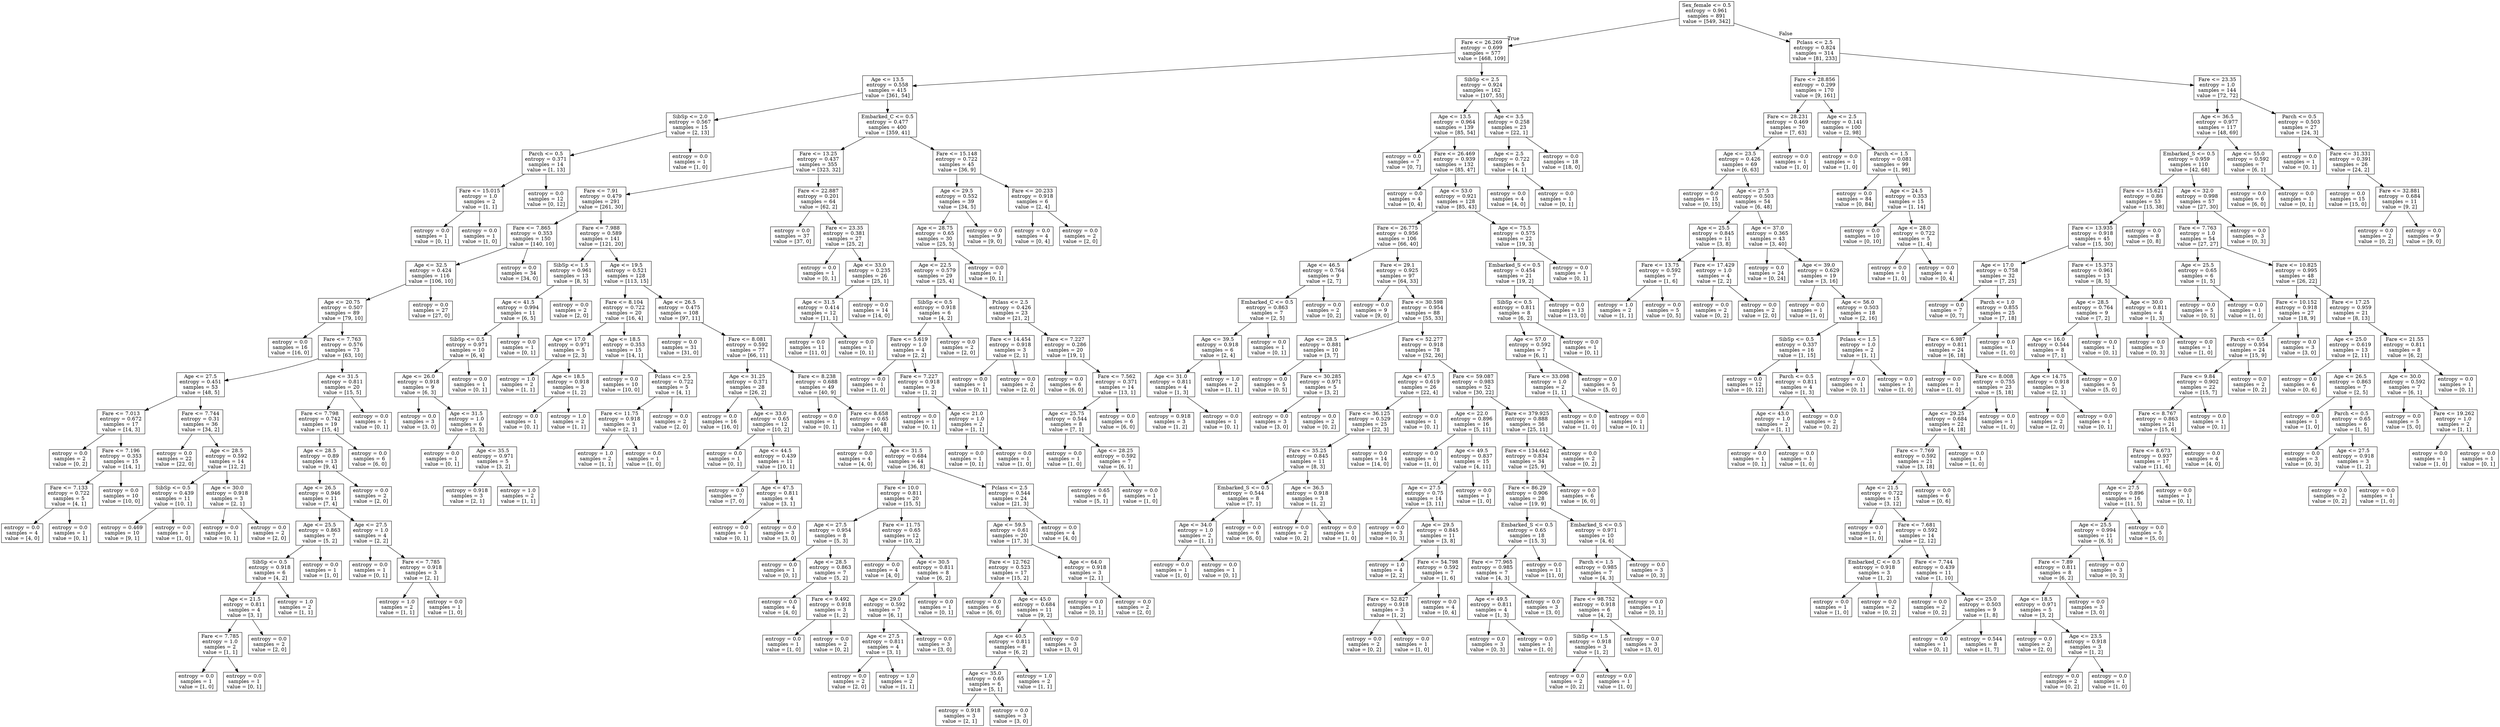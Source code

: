 digraph Tree {
node [shape=box] ;
0 [label="Sex_female <= 0.5\nentropy = 0.961\nsamples = 891\nvalue = [549, 342]"] ;
1 [label="Fare <= 26.269\nentropy = 0.699\nsamples = 577\nvalue = [468, 109]"] ;
0 -> 1 [labeldistance=2.5, labelangle=45, headlabel="True"] ;
2 [label="Age <= 13.5\nentropy = 0.558\nsamples = 415\nvalue = [361, 54]"] ;
1 -> 2 ;
3 [label="SibSp <= 2.0\nentropy = 0.567\nsamples = 15\nvalue = [2, 13]"] ;
2 -> 3 ;
4 [label="Parch <= 0.5\nentropy = 0.371\nsamples = 14\nvalue = [1, 13]"] ;
3 -> 4 ;
5 [label="Fare <= 15.015\nentropy = 1.0\nsamples = 2\nvalue = [1, 1]"] ;
4 -> 5 ;
6 [label="entropy = 0.0\nsamples = 1\nvalue = [0, 1]"] ;
5 -> 6 ;
7 [label="entropy = 0.0\nsamples = 1\nvalue = [1, 0]"] ;
5 -> 7 ;
8 [label="entropy = 0.0\nsamples = 12\nvalue = [0, 12]"] ;
4 -> 8 ;
9 [label="entropy = 0.0\nsamples = 1\nvalue = [1, 0]"] ;
3 -> 9 ;
10 [label="Embarked_C <= 0.5\nentropy = 0.477\nsamples = 400\nvalue = [359, 41]"] ;
2 -> 10 ;
11 [label="Fare <= 13.25\nentropy = 0.437\nsamples = 355\nvalue = [323, 32]"] ;
10 -> 11 ;
12 [label="Fare <= 7.91\nentropy = 0.479\nsamples = 291\nvalue = [261, 30]"] ;
11 -> 12 ;
13 [label="Fare <= 7.865\nentropy = 0.353\nsamples = 150\nvalue = [140, 10]"] ;
12 -> 13 ;
14 [label="Age <= 32.5\nentropy = 0.424\nsamples = 116\nvalue = [106, 10]"] ;
13 -> 14 ;
15 [label="Age <= 20.75\nentropy = 0.507\nsamples = 89\nvalue = [79, 10]"] ;
14 -> 15 ;
16 [label="entropy = 0.0\nsamples = 16\nvalue = [16, 0]"] ;
15 -> 16 ;
17 [label="Fare <= 7.763\nentropy = 0.576\nsamples = 73\nvalue = [63, 10]"] ;
15 -> 17 ;
18 [label="Age <= 27.5\nentropy = 0.451\nsamples = 53\nvalue = [48, 5]"] ;
17 -> 18 ;
19 [label="Fare <= 7.013\nentropy = 0.672\nsamples = 17\nvalue = [14, 3]"] ;
18 -> 19 ;
20 [label="entropy = 0.0\nsamples = 2\nvalue = [0, 2]"] ;
19 -> 20 ;
21 [label="Fare <= 7.196\nentropy = 0.353\nsamples = 15\nvalue = [14, 1]"] ;
19 -> 21 ;
22 [label="Fare <= 7.133\nentropy = 0.722\nsamples = 5\nvalue = [4, 1]"] ;
21 -> 22 ;
23 [label="entropy = 0.0\nsamples = 4\nvalue = [4, 0]"] ;
22 -> 23 ;
24 [label="entropy = 0.0\nsamples = 1\nvalue = [0, 1]"] ;
22 -> 24 ;
25 [label="entropy = 0.0\nsamples = 10\nvalue = [10, 0]"] ;
21 -> 25 ;
26 [label="Fare <= 7.744\nentropy = 0.31\nsamples = 36\nvalue = [34, 2]"] ;
18 -> 26 ;
27 [label="entropy = 0.0\nsamples = 22\nvalue = [22, 0]"] ;
26 -> 27 ;
28 [label="Age <= 28.5\nentropy = 0.592\nsamples = 14\nvalue = [12, 2]"] ;
26 -> 28 ;
29 [label="SibSp <= 0.5\nentropy = 0.439\nsamples = 11\nvalue = [10, 1]"] ;
28 -> 29 ;
30 [label="entropy = 0.469\nsamples = 10\nvalue = [9, 1]"] ;
29 -> 30 ;
31 [label="entropy = 0.0\nsamples = 1\nvalue = [1, 0]"] ;
29 -> 31 ;
32 [label="Age <= 30.0\nentropy = 0.918\nsamples = 3\nvalue = [2, 1]"] ;
28 -> 32 ;
33 [label="entropy = 0.0\nsamples = 1\nvalue = [0, 1]"] ;
32 -> 33 ;
34 [label="entropy = 0.0\nsamples = 2\nvalue = [2, 0]"] ;
32 -> 34 ;
35 [label="Age <= 31.5\nentropy = 0.811\nsamples = 20\nvalue = [15, 5]"] ;
17 -> 35 ;
36 [label="Fare <= 7.798\nentropy = 0.742\nsamples = 19\nvalue = [15, 4]"] ;
35 -> 36 ;
37 [label="Age <= 28.5\nentropy = 0.89\nsamples = 13\nvalue = [9, 4]"] ;
36 -> 37 ;
38 [label="Age <= 26.5\nentropy = 0.946\nsamples = 11\nvalue = [7, 4]"] ;
37 -> 38 ;
39 [label="Age <= 25.5\nentropy = 0.863\nsamples = 7\nvalue = [5, 2]"] ;
38 -> 39 ;
40 [label="SibSp <= 0.5\nentropy = 0.918\nsamples = 6\nvalue = [4, 2]"] ;
39 -> 40 ;
41 [label="Age <= 21.5\nentropy = 0.811\nsamples = 4\nvalue = [3, 1]"] ;
40 -> 41 ;
42 [label="Fare <= 7.785\nentropy = 1.0\nsamples = 2\nvalue = [1, 1]"] ;
41 -> 42 ;
43 [label="entropy = 0.0\nsamples = 1\nvalue = [1, 0]"] ;
42 -> 43 ;
44 [label="entropy = 0.0\nsamples = 1\nvalue = [0, 1]"] ;
42 -> 44 ;
45 [label="entropy = 0.0\nsamples = 2\nvalue = [2, 0]"] ;
41 -> 45 ;
46 [label="entropy = 1.0\nsamples = 2\nvalue = [1, 1]"] ;
40 -> 46 ;
47 [label="entropy = 0.0\nsamples = 1\nvalue = [1, 0]"] ;
39 -> 47 ;
48 [label="Age <= 27.5\nentropy = 1.0\nsamples = 4\nvalue = [2, 2]"] ;
38 -> 48 ;
49 [label="entropy = 0.0\nsamples = 1\nvalue = [0, 1]"] ;
48 -> 49 ;
50 [label="Fare <= 7.785\nentropy = 0.918\nsamples = 3\nvalue = [2, 1]"] ;
48 -> 50 ;
51 [label="entropy = 1.0\nsamples = 2\nvalue = [1, 1]"] ;
50 -> 51 ;
52 [label="entropy = 0.0\nsamples = 1\nvalue = [1, 0]"] ;
50 -> 52 ;
53 [label="entropy = 0.0\nsamples = 2\nvalue = [2, 0]"] ;
37 -> 53 ;
54 [label="entropy = 0.0\nsamples = 6\nvalue = [6, 0]"] ;
36 -> 54 ;
55 [label="entropy = 0.0\nsamples = 1\nvalue = [0, 1]"] ;
35 -> 55 ;
56 [label="entropy = 0.0\nsamples = 27\nvalue = [27, 0]"] ;
14 -> 56 ;
57 [label="entropy = 0.0\nsamples = 34\nvalue = [34, 0]"] ;
13 -> 57 ;
58 [label="Fare <= 7.988\nentropy = 0.589\nsamples = 141\nvalue = [121, 20]"] ;
12 -> 58 ;
59 [label="SibSp <= 1.5\nentropy = 0.961\nsamples = 13\nvalue = [8, 5]"] ;
58 -> 59 ;
60 [label="Age <= 41.5\nentropy = 0.994\nsamples = 11\nvalue = [6, 5]"] ;
59 -> 60 ;
61 [label="SibSp <= 0.5\nentropy = 0.971\nsamples = 10\nvalue = [6, 4]"] ;
60 -> 61 ;
62 [label="Age <= 26.0\nentropy = 0.918\nsamples = 9\nvalue = [6, 3]"] ;
61 -> 62 ;
63 [label="entropy = 0.0\nsamples = 3\nvalue = [3, 0]"] ;
62 -> 63 ;
64 [label="Age <= 31.5\nentropy = 1.0\nsamples = 6\nvalue = [3, 3]"] ;
62 -> 64 ;
65 [label="entropy = 0.0\nsamples = 1\nvalue = [0, 1]"] ;
64 -> 65 ;
66 [label="Age <= 35.5\nentropy = 0.971\nsamples = 5\nvalue = [3, 2]"] ;
64 -> 66 ;
67 [label="entropy = 0.918\nsamples = 3\nvalue = [2, 1]"] ;
66 -> 67 ;
68 [label="entropy = 1.0\nsamples = 2\nvalue = [1, 1]"] ;
66 -> 68 ;
69 [label="entropy = 0.0\nsamples = 1\nvalue = [0, 1]"] ;
61 -> 69 ;
70 [label="entropy = 0.0\nsamples = 1\nvalue = [0, 1]"] ;
60 -> 70 ;
71 [label="entropy = 0.0\nsamples = 2\nvalue = [2, 0]"] ;
59 -> 71 ;
72 [label="Age <= 19.5\nentropy = 0.521\nsamples = 128\nvalue = [113, 15]"] ;
58 -> 72 ;
73 [label="Fare <= 8.104\nentropy = 0.722\nsamples = 20\nvalue = [16, 4]"] ;
72 -> 73 ;
74 [label="Age <= 17.0\nentropy = 0.971\nsamples = 5\nvalue = [2, 3]"] ;
73 -> 74 ;
75 [label="entropy = 1.0\nsamples = 2\nvalue = [1, 1]"] ;
74 -> 75 ;
76 [label="Age <= 18.5\nentropy = 0.918\nsamples = 3\nvalue = [1, 2]"] ;
74 -> 76 ;
77 [label="entropy = 0.0\nsamples = 1\nvalue = [0, 1]"] ;
76 -> 77 ;
78 [label="entropy = 1.0\nsamples = 2\nvalue = [1, 1]"] ;
76 -> 78 ;
79 [label="Age <= 18.5\nentropy = 0.353\nsamples = 15\nvalue = [14, 1]"] ;
73 -> 79 ;
80 [label="entropy = 0.0\nsamples = 10\nvalue = [10, 0]"] ;
79 -> 80 ;
81 [label="Pclass <= 2.5\nentropy = 0.722\nsamples = 5\nvalue = [4, 1]"] ;
79 -> 81 ;
82 [label="Fare <= 11.75\nentropy = 0.918\nsamples = 3\nvalue = [2, 1]"] ;
81 -> 82 ;
83 [label="entropy = 1.0\nsamples = 2\nvalue = [1, 1]"] ;
82 -> 83 ;
84 [label="entropy = 0.0\nsamples = 1\nvalue = [1, 0]"] ;
82 -> 84 ;
85 [label="entropy = 0.0\nsamples = 2\nvalue = [2, 0]"] ;
81 -> 85 ;
86 [label="Age <= 26.5\nentropy = 0.475\nsamples = 108\nvalue = [97, 11]"] ;
72 -> 86 ;
87 [label="entropy = 0.0\nsamples = 31\nvalue = [31, 0]"] ;
86 -> 87 ;
88 [label="Fare <= 8.081\nentropy = 0.592\nsamples = 77\nvalue = [66, 11]"] ;
86 -> 88 ;
89 [label="Age <= 31.25\nentropy = 0.371\nsamples = 28\nvalue = [26, 2]"] ;
88 -> 89 ;
90 [label="entropy = 0.0\nsamples = 16\nvalue = [16, 0]"] ;
89 -> 90 ;
91 [label="Age <= 33.0\nentropy = 0.65\nsamples = 12\nvalue = [10, 2]"] ;
89 -> 91 ;
92 [label="entropy = 0.0\nsamples = 1\nvalue = [0, 1]"] ;
91 -> 92 ;
93 [label="Age <= 44.5\nentropy = 0.439\nsamples = 11\nvalue = [10, 1]"] ;
91 -> 93 ;
94 [label="entropy = 0.0\nsamples = 7\nvalue = [7, 0]"] ;
93 -> 94 ;
95 [label="Age <= 47.5\nentropy = 0.811\nsamples = 4\nvalue = [3, 1]"] ;
93 -> 95 ;
96 [label="entropy = 0.0\nsamples = 1\nvalue = [0, 1]"] ;
95 -> 96 ;
97 [label="entropy = 0.0\nsamples = 3\nvalue = [3, 0]"] ;
95 -> 97 ;
98 [label="Fare <= 8.238\nentropy = 0.688\nsamples = 49\nvalue = [40, 9]"] ;
88 -> 98 ;
99 [label="entropy = 0.0\nsamples = 1\nvalue = [0, 1]"] ;
98 -> 99 ;
100 [label="Fare <= 8.658\nentropy = 0.65\nsamples = 48\nvalue = [40, 8]"] ;
98 -> 100 ;
101 [label="entropy = 0.0\nsamples = 4\nvalue = [4, 0]"] ;
100 -> 101 ;
102 [label="Age <= 31.5\nentropy = 0.684\nsamples = 44\nvalue = [36, 8]"] ;
100 -> 102 ;
103 [label="Fare <= 10.0\nentropy = 0.811\nsamples = 20\nvalue = [15, 5]"] ;
102 -> 103 ;
104 [label="Age <= 27.5\nentropy = 0.954\nsamples = 8\nvalue = [5, 3]"] ;
103 -> 104 ;
105 [label="entropy = 0.0\nsamples = 1\nvalue = [0, 1]"] ;
104 -> 105 ;
106 [label="Age <= 28.5\nentropy = 0.863\nsamples = 7\nvalue = [5, 2]"] ;
104 -> 106 ;
107 [label="entropy = 0.0\nsamples = 4\nvalue = [4, 0]"] ;
106 -> 107 ;
108 [label="Fare <= 9.492\nentropy = 0.918\nsamples = 3\nvalue = [1, 2]"] ;
106 -> 108 ;
109 [label="entropy = 0.0\nsamples = 1\nvalue = [1, 0]"] ;
108 -> 109 ;
110 [label="entropy = 0.0\nsamples = 2\nvalue = [0, 2]"] ;
108 -> 110 ;
111 [label="Fare <= 11.75\nentropy = 0.65\nsamples = 12\nvalue = [10, 2]"] ;
103 -> 111 ;
112 [label="entropy = 0.0\nsamples = 4\nvalue = [4, 0]"] ;
111 -> 112 ;
113 [label="Age <= 30.5\nentropy = 0.811\nsamples = 8\nvalue = [6, 2]"] ;
111 -> 113 ;
114 [label="Age <= 29.0\nentropy = 0.592\nsamples = 7\nvalue = [6, 1]"] ;
113 -> 114 ;
115 [label="Age <= 27.5\nentropy = 0.811\nsamples = 4\nvalue = [3, 1]"] ;
114 -> 115 ;
116 [label="entropy = 0.0\nsamples = 2\nvalue = [2, 0]"] ;
115 -> 116 ;
117 [label="entropy = 1.0\nsamples = 2\nvalue = [1, 1]"] ;
115 -> 117 ;
118 [label="entropy = 0.0\nsamples = 3\nvalue = [3, 0]"] ;
114 -> 118 ;
119 [label="entropy = 0.0\nsamples = 1\nvalue = [0, 1]"] ;
113 -> 119 ;
120 [label="Pclass <= 2.5\nentropy = 0.544\nsamples = 24\nvalue = [21, 3]"] ;
102 -> 120 ;
121 [label="Age <= 59.5\nentropy = 0.61\nsamples = 20\nvalue = [17, 3]"] ;
120 -> 121 ;
122 [label="Fare <= 12.762\nentropy = 0.523\nsamples = 17\nvalue = [15, 2]"] ;
121 -> 122 ;
123 [label="entropy = 0.0\nsamples = 6\nvalue = [6, 0]"] ;
122 -> 123 ;
124 [label="Age <= 45.0\nentropy = 0.684\nsamples = 11\nvalue = [9, 2]"] ;
122 -> 124 ;
125 [label="Age <= 40.5\nentropy = 0.811\nsamples = 8\nvalue = [6, 2]"] ;
124 -> 125 ;
126 [label="Age <= 35.0\nentropy = 0.65\nsamples = 6\nvalue = [5, 1]"] ;
125 -> 126 ;
127 [label="entropy = 0.918\nsamples = 3\nvalue = [2, 1]"] ;
126 -> 127 ;
128 [label="entropy = 0.0\nsamples = 3\nvalue = [3, 0]"] ;
126 -> 128 ;
129 [label="entropy = 1.0\nsamples = 2\nvalue = [1, 1]"] ;
125 -> 129 ;
130 [label="entropy = 0.0\nsamples = 3\nvalue = [3, 0]"] ;
124 -> 130 ;
131 [label="Age <= 64.0\nentropy = 0.918\nsamples = 3\nvalue = [2, 1]"] ;
121 -> 131 ;
132 [label="entropy = 0.0\nsamples = 1\nvalue = [0, 1]"] ;
131 -> 132 ;
133 [label="entropy = 0.0\nsamples = 2\nvalue = [2, 0]"] ;
131 -> 133 ;
134 [label="entropy = 0.0\nsamples = 4\nvalue = [4, 0]"] ;
120 -> 134 ;
135 [label="Fare <= 22.887\nentropy = 0.201\nsamples = 64\nvalue = [62, 2]"] ;
11 -> 135 ;
136 [label="entropy = 0.0\nsamples = 37\nvalue = [37, 0]"] ;
135 -> 136 ;
137 [label="Fare <= 23.35\nentropy = 0.381\nsamples = 27\nvalue = [25, 2]"] ;
135 -> 137 ;
138 [label="entropy = 0.0\nsamples = 1\nvalue = [0, 1]"] ;
137 -> 138 ;
139 [label="Age <= 33.0\nentropy = 0.235\nsamples = 26\nvalue = [25, 1]"] ;
137 -> 139 ;
140 [label="Age <= 31.5\nentropy = 0.414\nsamples = 12\nvalue = [11, 1]"] ;
139 -> 140 ;
141 [label="entropy = 0.0\nsamples = 11\nvalue = [11, 0]"] ;
140 -> 141 ;
142 [label="entropy = 0.0\nsamples = 1\nvalue = [0, 1]"] ;
140 -> 142 ;
143 [label="entropy = 0.0\nsamples = 14\nvalue = [14, 0]"] ;
139 -> 143 ;
144 [label="Fare <= 15.148\nentropy = 0.722\nsamples = 45\nvalue = [36, 9]"] ;
10 -> 144 ;
145 [label="Age <= 29.5\nentropy = 0.552\nsamples = 39\nvalue = [34, 5]"] ;
144 -> 145 ;
146 [label="Age <= 28.75\nentropy = 0.65\nsamples = 30\nvalue = [25, 5]"] ;
145 -> 146 ;
147 [label="Age <= 22.5\nentropy = 0.579\nsamples = 29\nvalue = [25, 4]"] ;
146 -> 147 ;
148 [label="SibSp <= 0.5\nentropy = 0.918\nsamples = 6\nvalue = [4, 2]"] ;
147 -> 148 ;
149 [label="Fare <= 5.619\nentropy = 1.0\nsamples = 4\nvalue = [2, 2]"] ;
148 -> 149 ;
150 [label="entropy = 0.0\nsamples = 1\nvalue = [1, 0]"] ;
149 -> 150 ;
151 [label="Fare <= 7.227\nentropy = 0.918\nsamples = 3\nvalue = [1, 2]"] ;
149 -> 151 ;
152 [label="entropy = 0.0\nsamples = 1\nvalue = [0, 1]"] ;
151 -> 152 ;
153 [label="Age <= 21.0\nentropy = 1.0\nsamples = 2\nvalue = [1, 1]"] ;
151 -> 153 ;
154 [label="entropy = 0.0\nsamples = 1\nvalue = [0, 1]"] ;
153 -> 154 ;
155 [label="entropy = 0.0\nsamples = 1\nvalue = [1, 0]"] ;
153 -> 155 ;
156 [label="entropy = 0.0\nsamples = 2\nvalue = [2, 0]"] ;
148 -> 156 ;
157 [label="Pclass <= 2.5\nentropy = 0.426\nsamples = 23\nvalue = [21, 2]"] ;
147 -> 157 ;
158 [label="Fare <= 14.454\nentropy = 0.918\nsamples = 3\nvalue = [2, 1]"] ;
157 -> 158 ;
159 [label="entropy = 0.0\nsamples = 1\nvalue = [0, 1]"] ;
158 -> 159 ;
160 [label="entropy = 0.0\nsamples = 2\nvalue = [2, 0]"] ;
158 -> 160 ;
161 [label="Fare <= 7.227\nentropy = 0.286\nsamples = 20\nvalue = [19, 1]"] ;
157 -> 161 ;
162 [label="entropy = 0.0\nsamples = 6\nvalue = [6, 0]"] ;
161 -> 162 ;
163 [label="Fare <= 7.562\nentropy = 0.371\nsamples = 14\nvalue = [13, 1]"] ;
161 -> 163 ;
164 [label="Age <= 25.75\nentropy = 0.544\nsamples = 8\nvalue = [7, 1]"] ;
163 -> 164 ;
165 [label="entropy = 0.0\nsamples = 1\nvalue = [1, 0]"] ;
164 -> 165 ;
166 [label="Age <= 28.25\nentropy = 0.592\nsamples = 7\nvalue = [6, 1]"] ;
164 -> 166 ;
167 [label="entropy = 0.65\nsamples = 6\nvalue = [5, 1]"] ;
166 -> 167 ;
168 [label="entropy = 0.0\nsamples = 1\nvalue = [1, 0]"] ;
166 -> 168 ;
169 [label="entropy = 0.0\nsamples = 6\nvalue = [6, 0]"] ;
163 -> 169 ;
170 [label="entropy = 0.0\nsamples = 1\nvalue = [0, 1]"] ;
146 -> 170 ;
171 [label="entropy = 0.0\nsamples = 9\nvalue = [9, 0]"] ;
145 -> 171 ;
172 [label="Fare <= 20.233\nentropy = 0.918\nsamples = 6\nvalue = [2, 4]"] ;
144 -> 172 ;
173 [label="entropy = 0.0\nsamples = 4\nvalue = [0, 4]"] ;
172 -> 173 ;
174 [label="entropy = 0.0\nsamples = 2\nvalue = [2, 0]"] ;
172 -> 174 ;
175 [label="SibSp <= 2.5\nentropy = 0.924\nsamples = 162\nvalue = [107, 55]"] ;
1 -> 175 ;
176 [label="Age <= 13.5\nentropy = 0.964\nsamples = 139\nvalue = [85, 54]"] ;
175 -> 176 ;
177 [label="entropy = 0.0\nsamples = 7\nvalue = [0, 7]"] ;
176 -> 177 ;
178 [label="Fare <= 26.469\nentropy = 0.939\nsamples = 132\nvalue = [85, 47]"] ;
176 -> 178 ;
179 [label="entropy = 0.0\nsamples = 4\nvalue = [0, 4]"] ;
178 -> 179 ;
180 [label="Age <= 53.0\nentropy = 0.921\nsamples = 128\nvalue = [85, 43]"] ;
178 -> 180 ;
181 [label="Fare <= 26.775\nentropy = 0.956\nsamples = 106\nvalue = [66, 40]"] ;
180 -> 181 ;
182 [label="Age <= 46.5\nentropy = 0.764\nsamples = 9\nvalue = [2, 7]"] ;
181 -> 182 ;
183 [label="Embarked_C <= 0.5\nentropy = 0.863\nsamples = 7\nvalue = [2, 5]"] ;
182 -> 183 ;
184 [label="Age <= 39.5\nentropy = 0.918\nsamples = 6\nvalue = [2, 4]"] ;
183 -> 184 ;
185 [label="Age <= 31.0\nentropy = 0.811\nsamples = 4\nvalue = [1, 3]"] ;
184 -> 185 ;
186 [label="entropy = 0.918\nsamples = 3\nvalue = [1, 2]"] ;
185 -> 186 ;
187 [label="entropy = 0.0\nsamples = 1\nvalue = [0, 1]"] ;
185 -> 187 ;
188 [label="entropy = 1.0\nsamples = 2\nvalue = [1, 1]"] ;
184 -> 188 ;
189 [label="entropy = 0.0\nsamples = 1\nvalue = [0, 1]"] ;
183 -> 189 ;
190 [label="entropy = 0.0\nsamples = 2\nvalue = [0, 2]"] ;
182 -> 190 ;
191 [label="Fare <= 29.1\nentropy = 0.925\nsamples = 97\nvalue = [64, 33]"] ;
181 -> 191 ;
192 [label="entropy = 0.0\nsamples = 9\nvalue = [9, 0]"] ;
191 -> 192 ;
193 [label="Fare <= 30.598\nentropy = 0.954\nsamples = 88\nvalue = [55, 33]"] ;
191 -> 193 ;
194 [label="Age <= 28.5\nentropy = 0.881\nsamples = 10\nvalue = [3, 7]"] ;
193 -> 194 ;
195 [label="entropy = 0.0\nsamples = 5\nvalue = [0, 5]"] ;
194 -> 195 ;
196 [label="Fare <= 30.285\nentropy = 0.971\nsamples = 5\nvalue = [3, 2]"] ;
194 -> 196 ;
197 [label="entropy = 0.0\nsamples = 3\nvalue = [3, 0]"] ;
196 -> 197 ;
198 [label="entropy = 0.0\nsamples = 2\nvalue = [0, 2]"] ;
196 -> 198 ;
199 [label="Fare <= 52.277\nentropy = 0.918\nsamples = 78\nvalue = [52, 26]"] ;
193 -> 199 ;
200 [label="Age <= 47.5\nentropy = 0.619\nsamples = 26\nvalue = [22, 4]"] ;
199 -> 200 ;
201 [label="Fare <= 36.125\nentropy = 0.529\nsamples = 25\nvalue = [22, 3]"] ;
200 -> 201 ;
202 [label="Fare <= 35.25\nentropy = 0.845\nsamples = 11\nvalue = [8, 3]"] ;
201 -> 202 ;
203 [label="Embarked_S <= 0.5\nentropy = 0.544\nsamples = 8\nvalue = [7, 1]"] ;
202 -> 203 ;
204 [label="Age <= 34.0\nentropy = 1.0\nsamples = 2\nvalue = [1, 1]"] ;
203 -> 204 ;
205 [label="entropy = 0.0\nsamples = 1\nvalue = [1, 0]"] ;
204 -> 205 ;
206 [label="entropy = 0.0\nsamples = 1\nvalue = [0, 1]"] ;
204 -> 206 ;
207 [label="entropy = 0.0\nsamples = 6\nvalue = [6, 0]"] ;
203 -> 207 ;
208 [label="Age <= 36.5\nentropy = 0.918\nsamples = 3\nvalue = [1, 2]"] ;
202 -> 208 ;
209 [label="entropy = 0.0\nsamples = 2\nvalue = [0, 2]"] ;
208 -> 209 ;
210 [label="entropy = 0.0\nsamples = 1\nvalue = [1, 0]"] ;
208 -> 210 ;
211 [label="entropy = 0.0\nsamples = 14\nvalue = [14, 0]"] ;
201 -> 211 ;
212 [label="entropy = 0.0\nsamples = 1\nvalue = [0, 1]"] ;
200 -> 212 ;
213 [label="Fare <= 59.087\nentropy = 0.983\nsamples = 52\nvalue = [30, 22]"] ;
199 -> 213 ;
214 [label="Age <= 22.0\nentropy = 0.896\nsamples = 16\nvalue = [5, 11]"] ;
213 -> 214 ;
215 [label="entropy = 0.0\nsamples = 1\nvalue = [1, 0]"] ;
214 -> 215 ;
216 [label="Age <= 49.5\nentropy = 0.837\nsamples = 15\nvalue = [4, 11]"] ;
214 -> 216 ;
217 [label="Age <= 27.5\nentropy = 0.75\nsamples = 14\nvalue = [3, 11]"] ;
216 -> 217 ;
218 [label="entropy = 0.0\nsamples = 3\nvalue = [0, 3]"] ;
217 -> 218 ;
219 [label="Age <= 29.5\nentropy = 0.845\nsamples = 11\nvalue = [3, 8]"] ;
217 -> 219 ;
220 [label="entropy = 1.0\nsamples = 4\nvalue = [2, 2]"] ;
219 -> 220 ;
221 [label="Fare <= 54.798\nentropy = 0.592\nsamples = 7\nvalue = [1, 6]"] ;
219 -> 221 ;
222 [label="Fare <= 52.827\nentropy = 0.918\nsamples = 3\nvalue = [1, 2]"] ;
221 -> 222 ;
223 [label="entropy = 0.0\nsamples = 2\nvalue = [0, 2]"] ;
222 -> 223 ;
224 [label="entropy = 0.0\nsamples = 1\nvalue = [1, 0]"] ;
222 -> 224 ;
225 [label="entropy = 0.0\nsamples = 4\nvalue = [0, 4]"] ;
221 -> 225 ;
226 [label="entropy = 0.0\nsamples = 1\nvalue = [1, 0]"] ;
216 -> 226 ;
227 [label="Fare <= 379.925\nentropy = 0.888\nsamples = 36\nvalue = [25, 11]"] ;
213 -> 227 ;
228 [label="Fare <= 134.642\nentropy = 0.834\nsamples = 34\nvalue = [25, 9]"] ;
227 -> 228 ;
229 [label="Fare <= 86.29\nentropy = 0.906\nsamples = 28\nvalue = [19, 9]"] ;
228 -> 229 ;
230 [label="Embarked_S <= 0.5\nentropy = 0.65\nsamples = 18\nvalue = [15, 3]"] ;
229 -> 230 ;
231 [label="Fare <= 77.965\nentropy = 0.985\nsamples = 7\nvalue = [4, 3]"] ;
230 -> 231 ;
232 [label="Age <= 49.5\nentropy = 0.811\nsamples = 4\nvalue = [1, 3]"] ;
231 -> 232 ;
233 [label="entropy = 0.0\nsamples = 3\nvalue = [0, 3]"] ;
232 -> 233 ;
234 [label="entropy = 0.0\nsamples = 1\nvalue = [1, 0]"] ;
232 -> 234 ;
235 [label="entropy = 0.0\nsamples = 3\nvalue = [3, 0]"] ;
231 -> 235 ;
236 [label="entropy = 0.0\nsamples = 11\nvalue = [11, 0]"] ;
230 -> 236 ;
237 [label="Embarked_S <= 0.5\nentropy = 0.971\nsamples = 10\nvalue = [4, 6]"] ;
229 -> 237 ;
238 [label="Parch <= 1.5\nentropy = 0.985\nsamples = 7\nvalue = [4, 3]"] ;
237 -> 238 ;
239 [label="Fare <= 98.752\nentropy = 0.918\nsamples = 6\nvalue = [4, 2]"] ;
238 -> 239 ;
240 [label="SibSp <= 1.5\nentropy = 0.918\nsamples = 3\nvalue = [1, 2]"] ;
239 -> 240 ;
241 [label="entropy = 0.0\nsamples = 2\nvalue = [0, 2]"] ;
240 -> 241 ;
242 [label="entropy = 0.0\nsamples = 1\nvalue = [1, 0]"] ;
240 -> 242 ;
243 [label="entropy = 0.0\nsamples = 3\nvalue = [3, 0]"] ;
239 -> 243 ;
244 [label="entropy = 0.0\nsamples = 1\nvalue = [0, 1]"] ;
238 -> 244 ;
245 [label="entropy = 0.0\nsamples = 3\nvalue = [0, 3]"] ;
237 -> 245 ;
246 [label="entropy = 0.0\nsamples = 6\nvalue = [6, 0]"] ;
228 -> 246 ;
247 [label="entropy = 0.0\nsamples = 2\nvalue = [0, 2]"] ;
227 -> 247 ;
248 [label="Age <= 75.5\nentropy = 0.575\nsamples = 22\nvalue = [19, 3]"] ;
180 -> 248 ;
249 [label="Embarked_S <= 0.5\nentropy = 0.454\nsamples = 21\nvalue = [19, 2]"] ;
248 -> 249 ;
250 [label="SibSp <= 0.5\nentropy = 0.811\nsamples = 8\nvalue = [6, 2]"] ;
249 -> 250 ;
251 [label="Age <= 57.0\nentropy = 0.592\nsamples = 7\nvalue = [6, 1]"] ;
250 -> 251 ;
252 [label="Fare <= 33.098\nentropy = 1.0\nsamples = 2\nvalue = [1, 1]"] ;
251 -> 252 ;
253 [label="entropy = 0.0\nsamples = 1\nvalue = [1, 0]"] ;
252 -> 253 ;
254 [label="entropy = 0.0\nsamples = 1\nvalue = [0, 1]"] ;
252 -> 254 ;
255 [label="entropy = 0.0\nsamples = 5\nvalue = [5, 0]"] ;
251 -> 255 ;
256 [label="entropy = 0.0\nsamples = 1\nvalue = [0, 1]"] ;
250 -> 256 ;
257 [label="entropy = 0.0\nsamples = 13\nvalue = [13, 0]"] ;
249 -> 257 ;
258 [label="entropy = 0.0\nsamples = 1\nvalue = [0, 1]"] ;
248 -> 258 ;
259 [label="Age <= 3.5\nentropy = 0.258\nsamples = 23\nvalue = [22, 1]"] ;
175 -> 259 ;
260 [label="Age <= 2.5\nentropy = 0.722\nsamples = 5\nvalue = [4, 1]"] ;
259 -> 260 ;
261 [label="entropy = 0.0\nsamples = 4\nvalue = [4, 0]"] ;
260 -> 261 ;
262 [label="entropy = 0.0\nsamples = 1\nvalue = [0, 1]"] ;
260 -> 262 ;
263 [label="entropy = 0.0\nsamples = 18\nvalue = [18, 0]"] ;
259 -> 263 ;
264 [label="Pclass <= 2.5\nentropy = 0.824\nsamples = 314\nvalue = [81, 233]"] ;
0 -> 264 [labeldistance=2.5, labelangle=-45, headlabel="False"] ;
265 [label="Fare <= 28.856\nentropy = 0.299\nsamples = 170\nvalue = [9, 161]"] ;
264 -> 265 ;
266 [label="Fare <= 28.231\nentropy = 0.469\nsamples = 70\nvalue = [7, 63]"] ;
265 -> 266 ;
267 [label="Age <= 23.5\nentropy = 0.426\nsamples = 69\nvalue = [6, 63]"] ;
266 -> 267 ;
268 [label="entropy = 0.0\nsamples = 15\nvalue = [0, 15]"] ;
267 -> 268 ;
269 [label="Age <= 27.5\nentropy = 0.503\nsamples = 54\nvalue = [6, 48]"] ;
267 -> 269 ;
270 [label="Age <= 25.5\nentropy = 0.845\nsamples = 11\nvalue = [3, 8]"] ;
269 -> 270 ;
271 [label="Fare <= 13.75\nentropy = 0.592\nsamples = 7\nvalue = [1, 6]"] ;
270 -> 271 ;
272 [label="entropy = 1.0\nsamples = 2\nvalue = [1, 1]"] ;
271 -> 272 ;
273 [label="entropy = 0.0\nsamples = 5\nvalue = [0, 5]"] ;
271 -> 273 ;
274 [label="Fare <= 17.429\nentropy = 1.0\nsamples = 4\nvalue = [2, 2]"] ;
270 -> 274 ;
275 [label="entropy = 0.0\nsamples = 2\nvalue = [0, 2]"] ;
274 -> 275 ;
276 [label="entropy = 0.0\nsamples = 2\nvalue = [2, 0]"] ;
274 -> 276 ;
277 [label="Age <= 37.0\nentropy = 0.365\nsamples = 43\nvalue = [3, 40]"] ;
269 -> 277 ;
278 [label="entropy = 0.0\nsamples = 24\nvalue = [0, 24]"] ;
277 -> 278 ;
279 [label="Age <= 39.0\nentropy = 0.629\nsamples = 19\nvalue = [3, 16]"] ;
277 -> 279 ;
280 [label="entropy = 0.0\nsamples = 1\nvalue = [1, 0]"] ;
279 -> 280 ;
281 [label="Age <= 56.0\nentropy = 0.503\nsamples = 18\nvalue = [2, 16]"] ;
279 -> 281 ;
282 [label="SibSp <= 0.5\nentropy = 0.337\nsamples = 16\nvalue = [1, 15]"] ;
281 -> 282 ;
283 [label="entropy = 0.0\nsamples = 12\nvalue = [0, 12]"] ;
282 -> 283 ;
284 [label="Parch <= 0.5\nentropy = 0.811\nsamples = 4\nvalue = [1, 3]"] ;
282 -> 284 ;
285 [label="Age <= 43.0\nentropy = 1.0\nsamples = 2\nvalue = [1, 1]"] ;
284 -> 285 ;
286 [label="entropy = 0.0\nsamples = 1\nvalue = [0, 1]"] ;
285 -> 286 ;
287 [label="entropy = 0.0\nsamples = 1\nvalue = [1, 0]"] ;
285 -> 287 ;
288 [label="entropy = 0.0\nsamples = 2\nvalue = [0, 2]"] ;
284 -> 288 ;
289 [label="Pclass <= 1.5\nentropy = 1.0\nsamples = 2\nvalue = [1, 1]"] ;
281 -> 289 ;
290 [label="entropy = 0.0\nsamples = 1\nvalue = [0, 1]"] ;
289 -> 290 ;
291 [label="entropy = 0.0\nsamples = 1\nvalue = [1, 0]"] ;
289 -> 291 ;
292 [label="entropy = 0.0\nsamples = 1\nvalue = [1, 0]"] ;
266 -> 292 ;
293 [label="Age <= 2.5\nentropy = 0.141\nsamples = 100\nvalue = [2, 98]"] ;
265 -> 293 ;
294 [label="entropy = 0.0\nsamples = 1\nvalue = [1, 0]"] ;
293 -> 294 ;
295 [label="Parch <= 1.5\nentropy = 0.081\nsamples = 99\nvalue = [1, 98]"] ;
293 -> 295 ;
296 [label="entropy = 0.0\nsamples = 84\nvalue = [0, 84]"] ;
295 -> 296 ;
297 [label="Age <= 24.5\nentropy = 0.353\nsamples = 15\nvalue = [1, 14]"] ;
295 -> 297 ;
298 [label="entropy = 0.0\nsamples = 10\nvalue = [0, 10]"] ;
297 -> 298 ;
299 [label="Age <= 28.0\nentropy = 0.722\nsamples = 5\nvalue = [1, 4]"] ;
297 -> 299 ;
300 [label="entropy = 0.0\nsamples = 1\nvalue = [1, 0]"] ;
299 -> 300 ;
301 [label="entropy = 0.0\nsamples = 4\nvalue = [0, 4]"] ;
299 -> 301 ;
302 [label="Fare <= 23.35\nentropy = 1.0\nsamples = 144\nvalue = [72, 72]"] ;
264 -> 302 ;
303 [label="Age <= 36.5\nentropy = 0.977\nsamples = 117\nvalue = [48, 69]"] ;
302 -> 303 ;
304 [label="Embarked_S <= 0.5\nentropy = 0.959\nsamples = 110\nvalue = [42, 68]"] ;
303 -> 304 ;
305 [label="Fare <= 15.621\nentropy = 0.86\nsamples = 53\nvalue = [15, 38]"] ;
304 -> 305 ;
306 [label="Fare <= 13.935\nentropy = 0.918\nsamples = 45\nvalue = [15, 30]"] ;
305 -> 306 ;
307 [label="Age <= 17.0\nentropy = 0.758\nsamples = 32\nvalue = [7, 25]"] ;
306 -> 307 ;
308 [label="entropy = 0.0\nsamples = 7\nvalue = [0, 7]"] ;
307 -> 308 ;
309 [label="Parch <= 1.0\nentropy = 0.855\nsamples = 25\nvalue = [7, 18]"] ;
307 -> 309 ;
310 [label="Fare <= 6.987\nentropy = 0.811\nsamples = 24\nvalue = [6, 18]"] ;
309 -> 310 ;
311 [label="entropy = 0.0\nsamples = 1\nvalue = [1, 0]"] ;
310 -> 311 ;
312 [label="Fare <= 8.008\nentropy = 0.755\nsamples = 23\nvalue = [5, 18]"] ;
310 -> 312 ;
313 [label="Age <= 29.25\nentropy = 0.684\nsamples = 22\nvalue = [4, 18]"] ;
312 -> 313 ;
314 [label="Fare <= 7.769\nentropy = 0.592\nsamples = 21\nvalue = [3, 18]"] ;
313 -> 314 ;
315 [label="Age <= 21.5\nentropy = 0.722\nsamples = 15\nvalue = [3, 12]"] ;
314 -> 315 ;
316 [label="entropy = 0.0\nsamples = 1\nvalue = [1, 0]"] ;
315 -> 316 ;
317 [label="Fare <= 7.681\nentropy = 0.592\nsamples = 14\nvalue = [2, 12]"] ;
315 -> 317 ;
318 [label="Embarked_C <= 0.5\nentropy = 0.918\nsamples = 3\nvalue = [1, 2]"] ;
317 -> 318 ;
319 [label="entropy = 0.0\nsamples = 1\nvalue = [1, 0]"] ;
318 -> 319 ;
320 [label="entropy = 0.0\nsamples = 2\nvalue = [0, 2]"] ;
318 -> 320 ;
321 [label="Fare <= 7.744\nentropy = 0.439\nsamples = 11\nvalue = [1, 10]"] ;
317 -> 321 ;
322 [label="entropy = 0.0\nsamples = 2\nvalue = [0, 2]"] ;
321 -> 322 ;
323 [label="Age <= 25.0\nentropy = 0.503\nsamples = 9\nvalue = [1, 8]"] ;
321 -> 323 ;
324 [label="entropy = 0.0\nsamples = 1\nvalue = [0, 1]"] ;
323 -> 324 ;
325 [label="entropy = 0.544\nsamples = 8\nvalue = [1, 7]"] ;
323 -> 325 ;
326 [label="entropy = 0.0\nsamples = 6\nvalue = [0, 6]"] ;
314 -> 326 ;
327 [label="entropy = 0.0\nsamples = 1\nvalue = [1, 0]"] ;
313 -> 327 ;
328 [label="entropy = 0.0\nsamples = 1\nvalue = [1, 0]"] ;
312 -> 328 ;
329 [label="entropy = 0.0\nsamples = 1\nvalue = [1, 0]"] ;
309 -> 329 ;
330 [label="Fare <= 15.373\nentropy = 0.961\nsamples = 13\nvalue = [8, 5]"] ;
306 -> 330 ;
331 [label="Age <= 28.5\nentropy = 0.764\nsamples = 9\nvalue = [7, 2]"] ;
330 -> 331 ;
332 [label="Age <= 16.0\nentropy = 0.544\nsamples = 8\nvalue = [7, 1]"] ;
331 -> 332 ;
333 [label="Age <= 14.75\nentropy = 0.918\nsamples = 3\nvalue = [2, 1]"] ;
332 -> 333 ;
334 [label="entropy = 0.0\nsamples = 2\nvalue = [2, 0]"] ;
333 -> 334 ;
335 [label="entropy = 0.0\nsamples = 1\nvalue = [0, 1]"] ;
333 -> 335 ;
336 [label="entropy = 0.0\nsamples = 5\nvalue = [5, 0]"] ;
332 -> 336 ;
337 [label="entropy = 0.0\nsamples = 1\nvalue = [0, 1]"] ;
331 -> 337 ;
338 [label="Age <= 30.0\nentropy = 0.811\nsamples = 4\nvalue = [1, 3]"] ;
330 -> 338 ;
339 [label="entropy = 0.0\nsamples = 3\nvalue = [0, 3]"] ;
338 -> 339 ;
340 [label="entropy = 0.0\nsamples = 1\nvalue = [1, 0]"] ;
338 -> 340 ;
341 [label="entropy = 0.0\nsamples = 8\nvalue = [0, 8]"] ;
305 -> 341 ;
342 [label="Age <= 32.0\nentropy = 0.998\nsamples = 57\nvalue = [27, 30]"] ;
304 -> 342 ;
343 [label="Fare <= 7.763\nentropy = 1.0\nsamples = 54\nvalue = [27, 27]"] ;
342 -> 343 ;
344 [label="Age <= 25.5\nentropy = 0.65\nsamples = 6\nvalue = [1, 5]"] ;
343 -> 344 ;
345 [label="entropy = 0.0\nsamples = 5\nvalue = [0, 5]"] ;
344 -> 345 ;
346 [label="entropy = 0.0\nsamples = 1\nvalue = [1, 0]"] ;
344 -> 346 ;
347 [label="Fare <= 10.825\nentropy = 0.995\nsamples = 48\nvalue = [26, 22]"] ;
343 -> 347 ;
348 [label="Fare <= 10.152\nentropy = 0.918\nsamples = 27\nvalue = [18, 9]"] ;
347 -> 348 ;
349 [label="Parch <= 0.5\nentropy = 0.954\nsamples = 24\nvalue = [15, 9]"] ;
348 -> 349 ;
350 [label="Fare <= 9.84\nentropy = 0.902\nsamples = 22\nvalue = [15, 7]"] ;
349 -> 350 ;
351 [label="Fare <= 8.767\nentropy = 0.863\nsamples = 21\nvalue = [15, 6]"] ;
350 -> 351 ;
352 [label="Fare <= 8.673\nentropy = 0.937\nsamples = 17\nvalue = [11, 6]"] ;
351 -> 352 ;
353 [label="Age <= 27.5\nentropy = 0.896\nsamples = 16\nvalue = [11, 5]"] ;
352 -> 353 ;
354 [label="Age <= 25.5\nentropy = 0.994\nsamples = 11\nvalue = [6, 5]"] ;
353 -> 354 ;
355 [label="Fare <= 7.89\nentropy = 0.811\nsamples = 8\nvalue = [6, 2]"] ;
354 -> 355 ;
356 [label="Age <= 18.5\nentropy = 0.971\nsamples = 5\nvalue = [3, 2]"] ;
355 -> 356 ;
357 [label="entropy = 0.0\nsamples = 2\nvalue = [2, 0]"] ;
356 -> 357 ;
358 [label="Age <= 23.5\nentropy = 0.918\nsamples = 3\nvalue = [1, 2]"] ;
356 -> 358 ;
359 [label="entropy = 0.0\nsamples = 2\nvalue = [0, 2]"] ;
358 -> 359 ;
360 [label="entropy = 0.0\nsamples = 1\nvalue = [1, 0]"] ;
358 -> 360 ;
361 [label="entropy = 0.0\nsamples = 3\nvalue = [3, 0]"] ;
355 -> 361 ;
362 [label="entropy = 0.0\nsamples = 3\nvalue = [0, 3]"] ;
354 -> 362 ;
363 [label="entropy = 0.0\nsamples = 5\nvalue = [5, 0]"] ;
353 -> 363 ;
364 [label="entropy = 0.0\nsamples = 1\nvalue = [0, 1]"] ;
352 -> 364 ;
365 [label="entropy = 0.0\nsamples = 4\nvalue = [4, 0]"] ;
351 -> 365 ;
366 [label="entropy = 0.0\nsamples = 1\nvalue = [0, 1]"] ;
350 -> 366 ;
367 [label="entropy = 0.0\nsamples = 2\nvalue = [0, 2]"] ;
349 -> 367 ;
368 [label="entropy = 0.0\nsamples = 3\nvalue = [3, 0]"] ;
348 -> 368 ;
369 [label="Fare <= 17.25\nentropy = 0.959\nsamples = 21\nvalue = [8, 13]"] ;
347 -> 369 ;
370 [label="Age <= 25.0\nentropy = 0.619\nsamples = 13\nvalue = [2, 11]"] ;
369 -> 370 ;
371 [label="entropy = 0.0\nsamples = 6\nvalue = [0, 6]"] ;
370 -> 371 ;
372 [label="Age <= 26.5\nentropy = 0.863\nsamples = 7\nvalue = [2, 5]"] ;
370 -> 372 ;
373 [label="entropy = 0.0\nsamples = 1\nvalue = [1, 0]"] ;
372 -> 373 ;
374 [label="Parch <= 0.5\nentropy = 0.65\nsamples = 6\nvalue = [1, 5]"] ;
372 -> 374 ;
375 [label="entropy = 0.0\nsamples = 3\nvalue = [0, 3]"] ;
374 -> 375 ;
376 [label="Age <= 27.5\nentropy = 0.918\nsamples = 3\nvalue = [1, 2]"] ;
374 -> 376 ;
377 [label="entropy = 0.0\nsamples = 2\nvalue = [0, 2]"] ;
376 -> 377 ;
378 [label="entropy = 0.0\nsamples = 1\nvalue = [1, 0]"] ;
376 -> 378 ;
379 [label="Fare <= 21.55\nentropy = 0.811\nsamples = 8\nvalue = [6, 2]"] ;
369 -> 379 ;
380 [label="Age <= 30.0\nentropy = 0.592\nsamples = 7\nvalue = [6, 1]"] ;
379 -> 380 ;
381 [label="entropy = 0.0\nsamples = 5\nvalue = [5, 0]"] ;
380 -> 381 ;
382 [label="Fare <= 19.262\nentropy = 1.0\nsamples = 2\nvalue = [1, 1]"] ;
380 -> 382 ;
383 [label="entropy = 0.0\nsamples = 1\nvalue = [1, 0]"] ;
382 -> 383 ;
384 [label="entropy = 0.0\nsamples = 1\nvalue = [0, 1]"] ;
382 -> 384 ;
385 [label="entropy = 0.0\nsamples = 1\nvalue = [0, 1]"] ;
379 -> 385 ;
386 [label="entropy = 0.0\nsamples = 3\nvalue = [0, 3]"] ;
342 -> 386 ;
387 [label="Age <= 55.0\nentropy = 0.592\nsamples = 7\nvalue = [6, 1]"] ;
303 -> 387 ;
388 [label="entropy = 0.0\nsamples = 6\nvalue = [6, 0]"] ;
387 -> 388 ;
389 [label="entropy = 0.0\nsamples = 1\nvalue = [0, 1]"] ;
387 -> 389 ;
390 [label="Parch <= 0.5\nentropy = 0.503\nsamples = 27\nvalue = [24, 3]"] ;
302 -> 390 ;
391 [label="entropy = 0.0\nsamples = 1\nvalue = [0, 1]"] ;
390 -> 391 ;
392 [label="Fare <= 31.331\nentropy = 0.391\nsamples = 26\nvalue = [24, 2]"] ;
390 -> 392 ;
393 [label="entropy = 0.0\nsamples = 15\nvalue = [15, 0]"] ;
392 -> 393 ;
394 [label="Fare <= 32.881\nentropy = 0.684\nsamples = 11\nvalue = [9, 2]"] ;
392 -> 394 ;
395 [label="entropy = 0.0\nsamples = 2\nvalue = [0, 2]"] ;
394 -> 395 ;
396 [label="entropy = 0.0\nsamples = 9\nvalue = [9, 0]"] ;
394 -> 396 ;
}